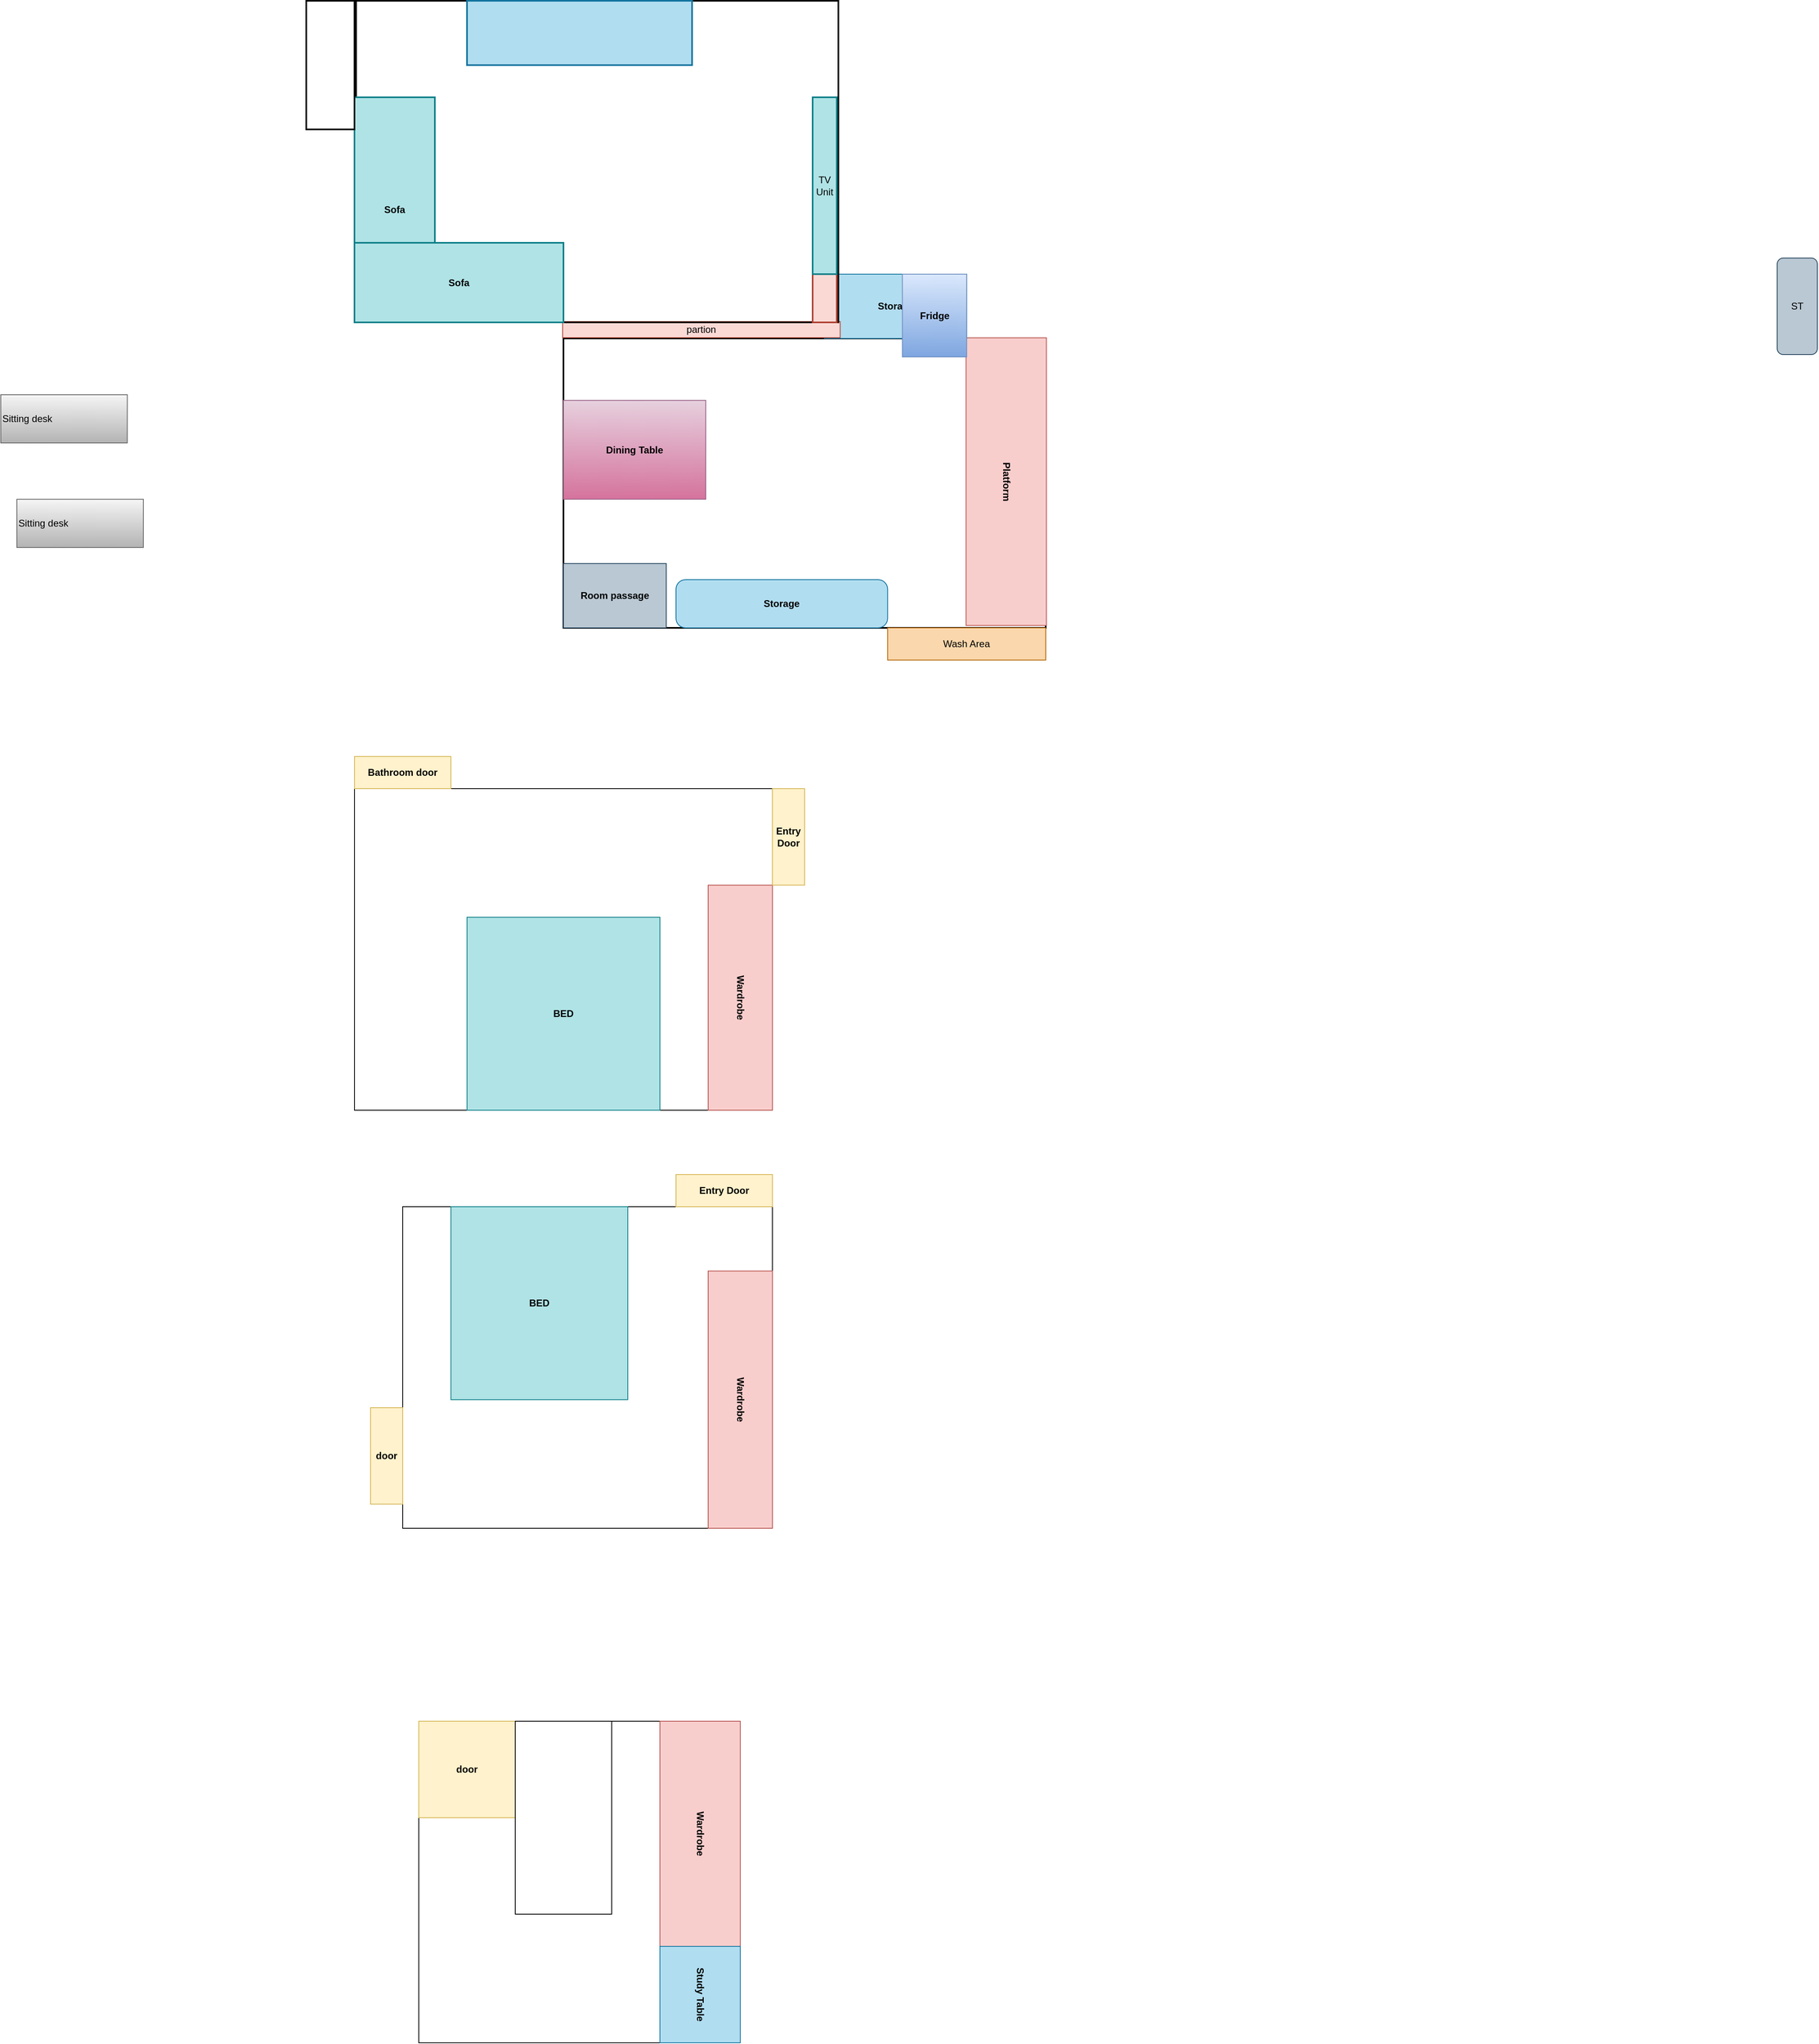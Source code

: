 <mxfile version="16.5.6" type="github">
  <diagram id="VMb9Hx4n-MINGwp8aOxh" name="Page-1">
    <mxGraphModel dx="3373" dy="2142" grid="1" gridSize="10" guides="1" tooltips="1" connect="1" arrows="1" fold="1" page="1" pageScale="1" pageWidth="850" pageHeight="1100" math="0" shadow="0">
      <root>
        <mxCell id="0" />
        <mxCell id="1" parent="0" />
        <mxCell id="ZNe7bcmAIgEfQAAHmwm--3" value="ST" style="rounded=1;whiteSpace=wrap;html=1;direction=south;fillColor=#bac8d3;strokeColor=#23445d;" parent="1" vertex="1">
          <mxGeometry x="770" y="60" width="50" height="120" as="geometry" />
        </mxCell>
        <mxCell id="ZNe7bcmAIgEfQAAHmwm--4" value="" style="rounded=0;whiteSpace=wrap;html=1;fillColor=none;" parent="1" vertex="1">
          <mxGeometry x="-1000" y="720" width="520" height="400" as="geometry" />
        </mxCell>
        <mxCell id="ZNe7bcmAIgEfQAAHmwm--5" value="&lt;b&gt;BED&lt;/b&gt;" style="rounded=0;whiteSpace=wrap;html=1;fillColor=#b0e3e6;strokeColor=#0e8088;" parent="1" vertex="1">
          <mxGeometry x="-860" y="880" width="240" height="240" as="geometry" />
        </mxCell>
        <mxCell id="ZNe7bcmAIgEfQAAHmwm--6" value="&lt;b&gt;Wardrobe&lt;/b&gt;" style="rounded=0;whiteSpace=wrap;html=1;rotation=90;fillColor=#f8cecc;strokeColor=#b85450;" parent="1" vertex="1">
          <mxGeometry x="-660" y="940" width="280" height="80" as="geometry" />
        </mxCell>
        <mxCell id="ZNe7bcmAIgEfQAAHmwm--7" value="" style="rounded=0;whiteSpace=wrap;html=1;fillColor=none;" parent="1" vertex="1">
          <mxGeometry x="-920" y="1880" width="400" height="400" as="geometry" />
        </mxCell>
        <mxCell id="ZNe7bcmAIgEfQAAHmwm--8" value="&lt;b&gt;Wardrobe&lt;/b&gt;" style="rounded=0;whiteSpace=wrap;html=1;rotation=90;fillColor=#f8cecc;strokeColor=#b85450;" parent="1" vertex="1">
          <mxGeometry x="-710" y="1970" width="280" height="100" as="geometry" />
        </mxCell>
        <mxCell id="ZNe7bcmAIgEfQAAHmwm--10" value="&lt;b&gt;Study Table&lt;/b&gt;" style="rounded=0;whiteSpace=wrap;html=1;rotation=90;fillColor=#b1ddf0;strokeColor=#10739e;" parent="1" vertex="1">
          <mxGeometry x="-630" y="2170" width="120" height="100" as="geometry" />
        </mxCell>
        <mxCell id="BfgUa2fU1VL5Z00G_qLZ-1" value="&lt;b&gt;Entry Door&lt;/b&gt;" style="rounded=0;whiteSpace=wrap;html=1;direction=south;fillColor=#fff2cc;strokeColor=#d6b656;" parent="1" vertex="1">
          <mxGeometry x="-480" y="720" width="40" height="120" as="geometry" />
        </mxCell>
        <mxCell id="BfgUa2fU1VL5Z00G_qLZ-2" value="&lt;b&gt;Bathroom door&lt;/b&gt;" style="rounded=0;whiteSpace=wrap;html=1;direction=west;fillColor=#fff2cc;strokeColor=#d6b656;" parent="1" vertex="1">
          <mxGeometry x="-1000" y="680" width="120" height="40" as="geometry" />
        </mxCell>
        <mxCell id="BfgUa2fU1VL5Z00G_qLZ-4" value="" style="rounded=0;whiteSpace=wrap;html=1;fillColor=none;" parent="1" vertex="1">
          <mxGeometry x="-940" y="1240" width="460" height="400" as="geometry" />
        </mxCell>
        <mxCell id="BfgUa2fU1VL5Z00G_qLZ-5" value="&lt;b&gt;BED&lt;/b&gt;" style="rounded=0;whiteSpace=wrap;html=1;fillColor=#b0e3e6;strokeColor=#0e8088;" parent="1" vertex="1">
          <mxGeometry x="-880" y="1240" width="220" height="240" as="geometry" />
        </mxCell>
        <mxCell id="BfgUa2fU1VL5Z00G_qLZ-6" value="&lt;b&gt;Wardrobe&lt;/b&gt;" style="rounded=0;whiteSpace=wrap;html=1;rotation=90;fillColor=#f8cecc;strokeColor=#b85450;" parent="1" vertex="1">
          <mxGeometry x="-680" y="1440" width="320" height="80" as="geometry" />
        </mxCell>
        <mxCell id="BfgUa2fU1VL5Z00G_qLZ-7" value="&lt;b&gt;Entry Door&lt;/b&gt;" style="rounded=0;whiteSpace=wrap;html=1;direction=west;fillColor=#fff2cc;strokeColor=#d6b656;" parent="1" vertex="1">
          <mxGeometry x="-600" y="1200" width="120" height="40" as="geometry" />
        </mxCell>
        <mxCell id="BfgUa2fU1VL5Z00G_qLZ-9" value="&lt;b&gt;door&lt;/b&gt;" style="rounded=0;whiteSpace=wrap;html=1;direction=north;fillColor=#fff2cc;strokeColor=#d6b656;" parent="1" vertex="1">
          <mxGeometry x="-980" y="1490" width="40" height="120" as="geometry" />
        </mxCell>
        <mxCell id="cp6XVqScCYHZIKuh8CCW-1" value="&lt;b&gt;door&lt;/b&gt;" style="rounded=0;whiteSpace=wrap;html=1;direction=east;fillColor=#fff2cc;strokeColor=#d6b656;" parent="1" vertex="1">
          <mxGeometry x="-920" y="1880" width="120" height="120" as="geometry" />
        </mxCell>
        <mxCell id="cp6XVqScCYHZIKuh8CCW-3" value="" style="rounded=0;whiteSpace=wrap;html=1;fillColor=none;" parent="1" vertex="1">
          <mxGeometry x="-800" y="1880" width="120" height="240" as="geometry" />
        </mxCell>
        <mxCell id="cp6XVqScCYHZIKuh8CCW-7" value="" style="group" parent="1" vertex="1" connectable="0">
          <mxGeometry x="-720" y="80" width="729.76" height="480" as="geometry" />
        </mxCell>
        <mxCell id="cp6XVqScCYHZIKuh8CCW-8" value="" style="rounded=0;whiteSpace=wrap;html=1;fillColor=none;strokeWidth=2;" parent="cp6XVqScCYHZIKuh8CCW-7" vertex="1">
          <mxGeometry x="-20" y="80" width="600" height="360" as="geometry" />
        </mxCell>
        <mxCell id="cp6XVqScCYHZIKuh8CCW-11" value="&lt;b&gt;Platform&lt;/b&gt;" style="rounded=0;whiteSpace=wrap;html=1;rotation=90;fillColor=#f8cecc;strokeColor=#b85450;" parent="cp6XVqScCYHZIKuh8CCW-7" vertex="1">
          <mxGeometry x="351.89" y="208.11" width="357.87" height="100" as="geometry" />
        </mxCell>
        <mxCell id="cp6XVqScCYHZIKuh8CCW-13" value="&lt;b&gt;Room passage&lt;/b&gt;" style="rounded=0;whiteSpace=wrap;html=1;fillColor=#bac8d3;strokeColor=#23445d;" parent="cp6XVqScCYHZIKuh8CCW-7" vertex="1">
          <mxGeometry x="-20" y="360" width="127.869" height="80" as="geometry" />
        </mxCell>
        <mxCell id="cp6XVqScCYHZIKuh8CCW-14" value="&lt;b&gt;Storage&lt;/b&gt;" style="rounded=0;whiteSpace=wrap;html=1;fillColor=#b1ddf0;strokeColor=#10739e;" parent="cp6XVqScCYHZIKuh8CCW-7" vertex="1">
          <mxGeometry x="304.59" width="177.049" height="80" as="geometry" />
        </mxCell>
        <mxCell id="cp6XVqScCYHZIKuh8CCW-15" value="Wash Area" style="rounded=0;whiteSpace=wrap;html=1;fillColor=#fad7ac;strokeColor=#b46504;" parent="cp6XVqScCYHZIKuh8CCW-7" vertex="1">
          <mxGeometry x="383.279" y="440" width="196.721" height="40" as="geometry" />
        </mxCell>
        <mxCell id="cp6XVqScCYHZIKuh8CCW-16" value="&lt;b&gt;Storage&lt;/b&gt;" style="rounded=1;whiteSpace=wrap;html=1;arcSize=20;fillColor=#b1ddf0;strokeColor=#10739e;" parent="cp6XVqScCYHZIKuh8CCW-7" vertex="1">
          <mxGeometry x="120" y="380" width="263.28" height="60" as="geometry" />
        </mxCell>
        <mxCell id="cp6XVqScCYHZIKuh8CCW-12" value="&lt;b&gt;Dining Table&lt;/b&gt;" style="rounded=0;whiteSpace=wrap;html=1;fillColor=#e6d0de;gradientColor=#d5739d;strokeColor=#996185;" parent="cp6XVqScCYHZIKuh8CCW-7" vertex="1">
          <mxGeometry x="-20" y="157" width="177.049" height="123" as="geometry" />
        </mxCell>
        <mxCell id="cp6XVqScCYHZIKuh8CCW-18" value="partion" style="rounded=0;whiteSpace=wrap;html=1;fillColor=#fad9d5;strokeColor=#ae4132;" parent="cp6XVqScCYHZIKuh8CCW-7" vertex="1">
          <mxGeometry x="-20.984" y="59" width="345.246" height="20" as="geometry" />
        </mxCell>
        <mxCell id="cp6XVqScCYHZIKuh8CCW-17" value="&lt;b&gt;Fridge&lt;/b&gt;" style="rounded=0;whiteSpace=wrap;html=1;fillColor=#dae8fc;gradientColor=#7ea6e0;strokeColor=#6c8ebf;" parent="cp6XVqScCYHZIKuh8CCW-7" vertex="1">
          <mxGeometry x="401.64" width="80" height="103" as="geometry" />
        </mxCell>
        <mxCell id="cp6XVqScCYHZIKuh8CCW-20" value="" style="rounded=0;whiteSpace=wrap;html=1;fillColor=none;strokeWidth=2;" parent="1" vertex="1">
          <mxGeometry x="-998" y="-260" width="600" height="400" as="geometry" />
        </mxCell>
        <mxCell id="cp6XVqScCYHZIKuh8CCW-21" value="" style="rounded=0;whiteSpace=wrap;html=1;strokeWidth=2;fillColor=#fad9d5;strokeColor=#ae4132;" parent="1" vertex="1">
          <mxGeometry x="-430" y="80" width="30" height="60" as="geometry" />
        </mxCell>
        <mxCell id="cp6XVqScCYHZIKuh8CCW-23" value="&lt;b&gt;Sofa&lt;/b&gt;" style="rounded=0;whiteSpace=wrap;html=1;strokeWidth=2;fillColor=#b0e3e6;strokeColor=#0e8088;" parent="1" vertex="1">
          <mxGeometry x="-1000" y="-140" width="100" height="280" as="geometry" />
        </mxCell>
        <mxCell id="cp6XVqScCYHZIKuh8CCW-24" value="" style="rounded=0;whiteSpace=wrap;html=1;strokeWidth=2;" parent="1" vertex="1">
          <mxGeometry x="-1060" y="-260" width="60" height="160" as="geometry" />
        </mxCell>
        <mxCell id="cp6XVqScCYHZIKuh8CCW-22" value="&lt;b&gt;Sofa&lt;/b&gt;" style="rounded=0;whiteSpace=wrap;html=1;strokeWidth=2;fillColor=#b0e3e6;strokeColor=#0e8088;" parent="1" vertex="1">
          <mxGeometry x="-1000" y="41" width="260" height="99" as="geometry" />
        </mxCell>
        <mxCell id="cp6XVqScCYHZIKuh8CCW-25" value="" style="rounded=0;whiteSpace=wrap;html=1;strokeWidth=2;direction=west;fillColor=#b1ddf0;strokeColor=#10739e;" parent="1" vertex="1">
          <mxGeometry x="-860" y="-260" width="280" height="80" as="geometry" />
        </mxCell>
        <mxCell id="cp6XVqScCYHZIKuh8CCW-26" value="TV Unit" style="rounded=0;whiteSpace=wrap;html=1;strokeWidth=2;fillColor=#b0e3e6;strokeColor=#0e8088;" parent="1" vertex="1">
          <mxGeometry x="-430" y="-140" width="30" height="220" as="geometry" />
        </mxCell>
        <mxCell id="cp6XVqScCYHZIKuh8CCW-9" value="&lt;div&gt;&lt;span&gt;Sitting desk&lt;/span&gt;&lt;/div&gt;" style="rounded=0;whiteSpace=wrap;html=1;fillColor=#f5f5f5;gradientColor=#b3b3b3;strokeColor=#666666;align=left;" parent="1" vertex="1">
          <mxGeometry x="-1420.004" y="360" width="157.377" height="60" as="geometry" />
        </mxCell>
        <mxCell id="cp6XVqScCYHZIKuh8CCW-10" value="&lt;div&gt;&lt;span&gt;Sitting desk&lt;/span&gt;&lt;/div&gt;" style="rounded=0;whiteSpace=wrap;html=1;fillColor=#f5f5f5;gradientColor=#b3b3b3;strokeColor=#666666;align=left;" parent="1" vertex="1">
          <mxGeometry x="-1440.004" y="230" width="157.377" height="60" as="geometry" />
        </mxCell>
      </root>
    </mxGraphModel>
  </diagram>
</mxfile>
